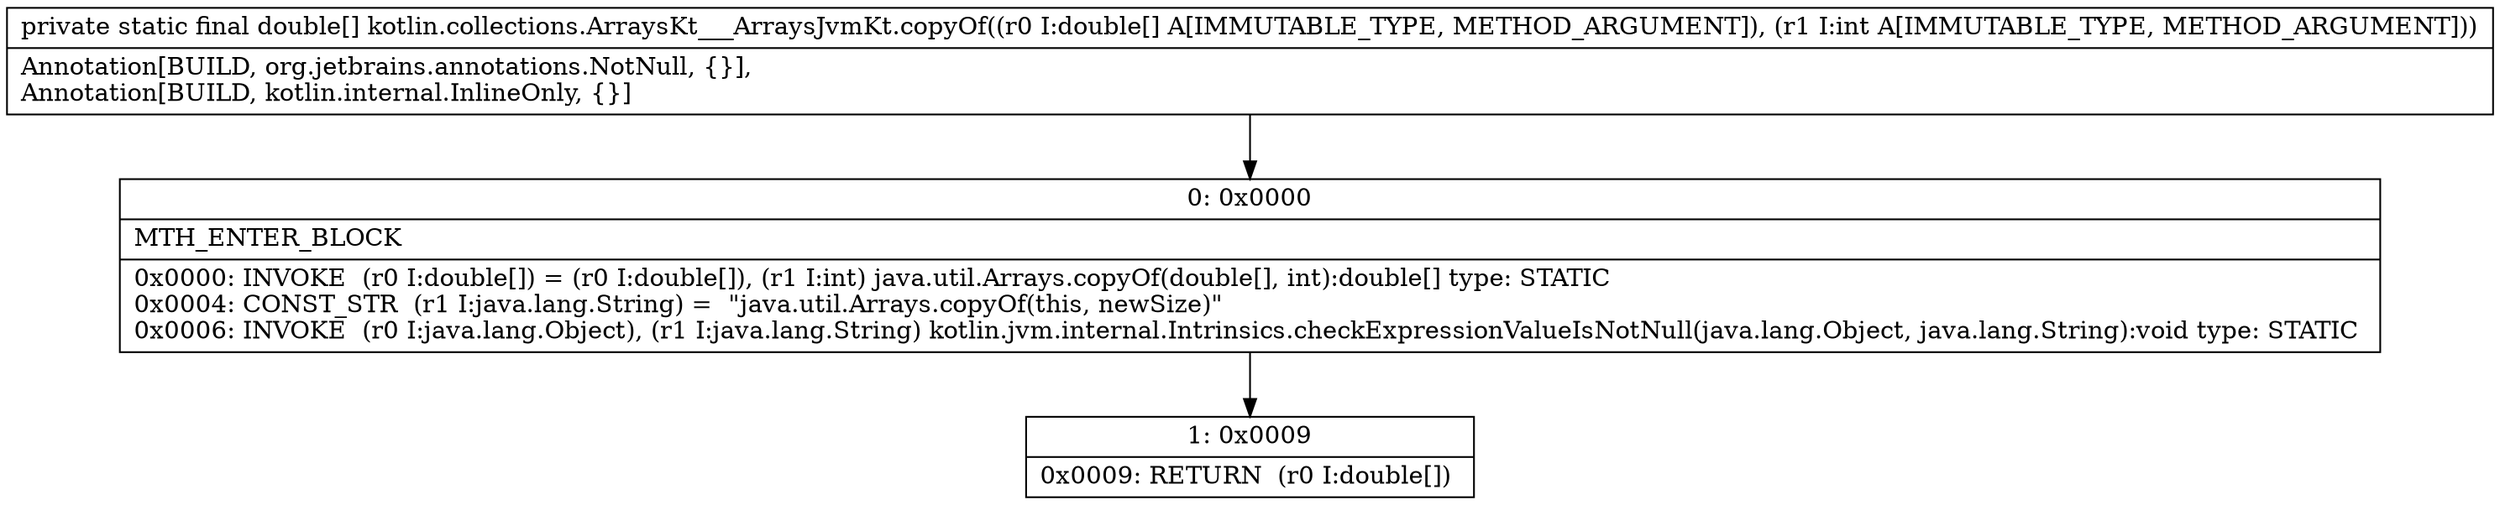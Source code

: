 digraph "CFG forkotlin.collections.ArraysKt___ArraysJvmKt.copyOf([DI)[D" {
Node_0 [shape=record,label="{0\:\ 0x0000|MTH_ENTER_BLOCK\l|0x0000: INVOKE  (r0 I:double[]) = (r0 I:double[]), (r1 I:int) java.util.Arrays.copyOf(double[], int):double[] type: STATIC \l0x0004: CONST_STR  (r1 I:java.lang.String) =  \"java.util.Arrays.copyOf(this, newSize)\" \l0x0006: INVOKE  (r0 I:java.lang.Object), (r1 I:java.lang.String) kotlin.jvm.internal.Intrinsics.checkExpressionValueIsNotNull(java.lang.Object, java.lang.String):void type: STATIC \l}"];
Node_1 [shape=record,label="{1\:\ 0x0009|0x0009: RETURN  (r0 I:double[]) \l}"];
MethodNode[shape=record,label="{private static final double[] kotlin.collections.ArraysKt___ArraysJvmKt.copyOf((r0 I:double[] A[IMMUTABLE_TYPE, METHOD_ARGUMENT]), (r1 I:int A[IMMUTABLE_TYPE, METHOD_ARGUMENT]))  | Annotation[BUILD, org.jetbrains.annotations.NotNull, \{\}], \lAnnotation[BUILD, kotlin.internal.InlineOnly, \{\}]\l}"];
MethodNode -> Node_0;
Node_0 -> Node_1;
}

